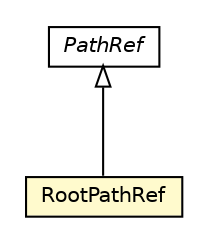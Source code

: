 #!/usr/local/bin/dot
#
# Class diagram 
# Generated by UMLGraph version R5_6-24-gf6e263 (http://www.umlgraph.org/)
#

digraph G {
	edge [fontname="Helvetica",fontsize=10,labelfontname="Helvetica",labelfontsize=10];
	node [fontname="Helvetica",fontsize=10,shape=plaintext];
	nodesep=0.25;
	ranksep=0.5;
	// net.trajano.doxdb.jsonpath.internal.PathRef
	c3773 [label=<<table title="net.trajano.doxdb.jsonpath.internal.PathRef" border="0" cellborder="1" cellspacing="0" cellpadding="2" port="p" href="./PathRef.html">
		<tr><td><table border="0" cellspacing="0" cellpadding="1">
<tr><td align="center" balign="center"><font face="Helvetica-Oblique"> PathRef </font></td></tr>
		</table></td></tr>
		</table>>, URL="./PathRef.html", fontname="Helvetica", fontcolor="black", fontsize=10.0];
	// net.trajano.doxdb.jsonpath.internal.PathRef.RootPathRef
	c3774 [label=<<table title="net.trajano.doxdb.jsonpath.internal.PathRef.RootPathRef" border="0" cellborder="1" cellspacing="0" cellpadding="2" port="p" bgcolor="lemonChiffon" href="./PathRef.RootPathRef.html">
		<tr><td><table border="0" cellspacing="0" cellpadding="1">
<tr><td align="center" balign="center"> RootPathRef </td></tr>
		</table></td></tr>
		</table>>, URL="./PathRef.RootPathRef.html", fontname="Helvetica", fontcolor="black", fontsize=10.0];
	//net.trajano.doxdb.jsonpath.internal.PathRef.RootPathRef extends net.trajano.doxdb.jsonpath.internal.PathRef
	c3773:p -> c3774:p [dir=back,arrowtail=empty];
}

